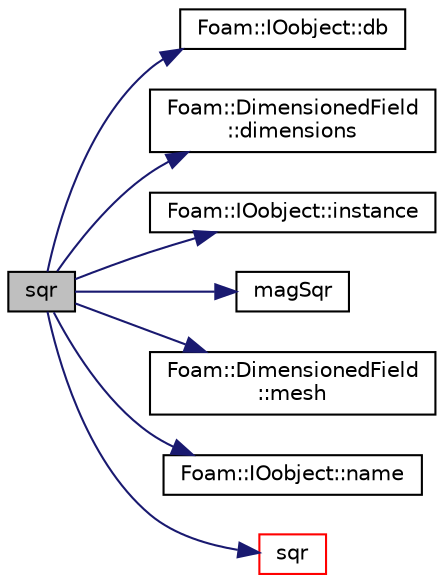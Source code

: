 digraph "sqr"
{
  bgcolor="transparent";
  edge [fontname="Helvetica",fontsize="10",labelfontname="Helvetica",labelfontsize="10"];
  node [fontname="Helvetica",fontsize="10",shape=record];
  rankdir="LR";
  Node83918 [label="sqr",height=0.2,width=0.4,color="black", fillcolor="grey75", style="filled", fontcolor="black"];
  Node83918 -> Node83919 [color="midnightblue",fontsize="10",style="solid",fontname="Helvetica"];
  Node83919 [label="Foam::IOobject::db",height=0.2,width=0.4,color="black",URL="$a27249.html#a65cc75d9f80b1df5c3184fb2274a97f1",tooltip="Return the local objectRegistry. "];
  Node83918 -> Node83920 [color="midnightblue",fontsize="10",style="solid",fontname="Helvetica"];
  Node83920 [label="Foam::DimensionedField\l::dimensions",height=0.2,width=0.4,color="black",URL="$a27497.html#a512673c2674ca2d38885f1bb5f6994fb",tooltip="Return dimensions. "];
  Node83918 -> Node83921 [color="midnightblue",fontsize="10",style="solid",fontname="Helvetica"];
  Node83921 [label="Foam::IOobject::instance",height=0.2,width=0.4,color="black",URL="$a27249.html#acac6de003b420b848571b5064e50ed89"];
  Node83918 -> Node83922 [color="midnightblue",fontsize="10",style="solid",fontname="Helvetica"];
  Node83922 [label="magSqr",height=0.2,width=0.4,color="black",URL="$a21851.html#ae6fff2c6981e6d9618aa5038e69def6e"];
  Node83918 -> Node83923 [color="midnightblue",fontsize="10",style="solid",fontname="Helvetica"];
  Node83923 [label="Foam::DimensionedField\l::mesh",height=0.2,width=0.4,color="black",URL="$a27497.html#a8f1110830348a1448a14ab5e3cf47e3b",tooltip="Return mesh. "];
  Node83918 -> Node83924 [color="midnightblue",fontsize="10",style="solid",fontname="Helvetica"];
  Node83924 [label="Foam::IOobject::name",height=0.2,width=0.4,color="black",URL="$a27249.html#acc80e00a8ac919288fb55bd14cc88bf6",tooltip="Return name. "];
  Node83918 -> Node83925 [color="midnightblue",fontsize="10",style="solid",fontname="Helvetica"];
  Node83925 [label="sqr",height=0.2,width=0.4,color="red",URL="$a21851.html#a277dc11c581d53826ab5090b08f3b17b"];
}
